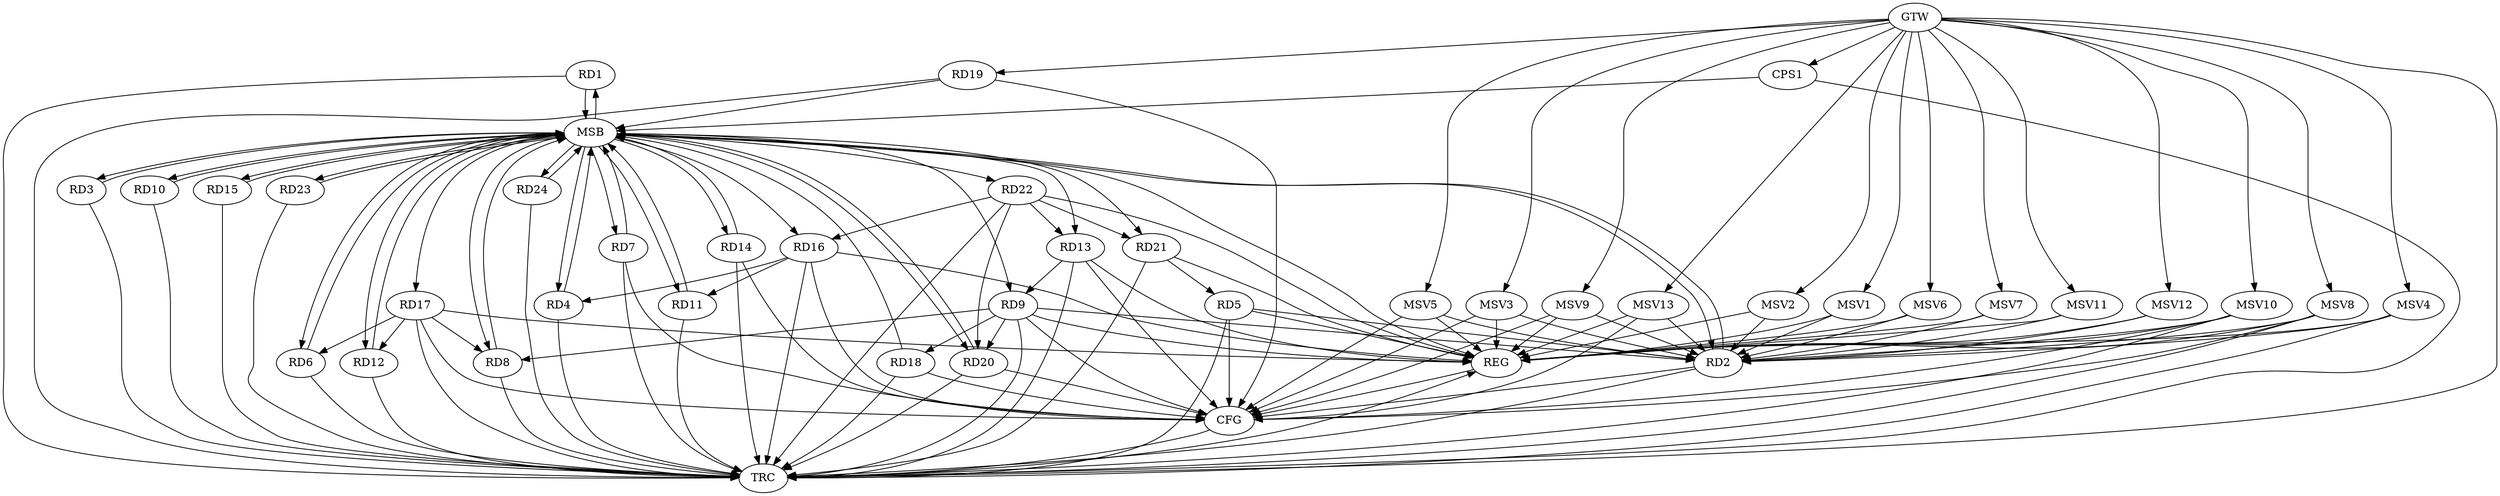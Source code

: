 strict digraph G {
  RD1 [ label="RD1" ];
  RD2 [ label="RD2" ];
  RD3 [ label="RD3" ];
  RD4 [ label="RD4" ];
  RD5 [ label="RD5" ];
  RD6 [ label="RD6" ];
  RD7 [ label="RD7" ];
  RD8 [ label="RD8" ];
  RD9 [ label="RD9" ];
  RD10 [ label="RD10" ];
  RD11 [ label="RD11" ];
  RD12 [ label="RD12" ];
  RD13 [ label="RD13" ];
  RD14 [ label="RD14" ];
  RD15 [ label="RD15" ];
  RD16 [ label="RD16" ];
  RD17 [ label="RD17" ];
  RD18 [ label="RD18" ];
  RD19 [ label="RD19" ];
  RD20 [ label="RD20" ];
  RD21 [ label="RD21" ];
  RD22 [ label="RD22" ];
  RD23 [ label="RD23" ];
  RD24 [ label="RD24" ];
  CPS1 [ label="CPS1" ];
  GTW [ label="GTW" ];
  REG [ label="REG" ];
  MSB [ label="MSB" ];
  CFG [ label="CFG" ];
  TRC [ label="TRC" ];
  MSV1 [ label="MSV1" ];
  MSV2 [ label="MSV2" ];
  MSV3 [ label="MSV3" ];
  MSV4 [ label="MSV4" ];
  MSV5 [ label="MSV5" ];
  MSV6 [ label="MSV6" ];
  MSV7 [ label="MSV7" ];
  MSV8 [ label="MSV8" ];
  MSV9 [ label="MSV9" ];
  MSV10 [ label="MSV10" ];
  MSV11 [ label="MSV11" ];
  MSV12 [ label="MSV12" ];
  MSV13 [ label="MSV13" ];
  RD5 -> RD2;
  RD9 -> RD2;
  RD16 -> RD4;
  RD21 -> RD5;
  RD17 -> RD6;
  RD9 -> RD8;
  RD17 -> RD8;
  RD13 -> RD9;
  RD9 -> RD18;
  RD9 -> RD20;
  RD16 -> RD11;
  RD17 -> RD12;
  RD22 -> RD13;
  RD22 -> RD16;
  RD22 -> RD20;
  RD22 -> RD21;
  GTW -> RD19;
  GTW -> CPS1;
  RD5 -> REG;
  RD9 -> REG;
  RD13 -> REG;
  RD16 -> REG;
  RD17 -> REG;
  RD21 -> REG;
  RD22 -> REG;
  RD1 -> MSB;
  MSB -> RD11;
  MSB -> RD12;
  MSB -> REG;
  RD2 -> MSB;
  RD3 -> MSB;
  MSB -> RD23;
  RD4 -> MSB;
  MSB -> RD1;
  MSB -> RD7;
  MSB -> RD9;
  MSB -> RD14;
  MSB -> RD17;
  RD6 -> MSB;
  RD7 -> MSB;
  MSB -> RD2;
  MSB -> RD24;
  RD8 -> MSB;
  MSB -> RD16;
  RD10 -> MSB;
  RD11 -> MSB;
  MSB -> RD15;
  MSB -> RD20;
  MSB -> RD21;
  RD12 -> MSB;
  RD14 -> MSB;
  MSB -> RD3;
  MSB -> RD4;
  MSB -> RD8;
  MSB -> RD13;
  MSB -> RD22;
  RD15 -> MSB;
  RD18 -> MSB;
  RD19 -> MSB;
  RD20 -> MSB;
  RD23 -> MSB;
  RD24 -> MSB;
  CPS1 -> MSB;
  MSB -> RD6;
  MSB -> RD10;
  RD14 -> CFG;
  RD9 -> CFG;
  RD20 -> CFG;
  RD5 -> CFG;
  RD13 -> CFG;
  RD16 -> CFG;
  RD19 -> CFG;
  RD17 -> CFG;
  RD2 -> CFG;
  RD7 -> CFG;
  RD18 -> CFG;
  REG -> CFG;
  RD1 -> TRC;
  RD2 -> TRC;
  RD3 -> TRC;
  RD4 -> TRC;
  RD5 -> TRC;
  RD6 -> TRC;
  RD7 -> TRC;
  RD8 -> TRC;
  RD9 -> TRC;
  RD10 -> TRC;
  RD11 -> TRC;
  RD12 -> TRC;
  RD13 -> TRC;
  RD14 -> TRC;
  RD15 -> TRC;
  RD16 -> TRC;
  RD17 -> TRC;
  RD18 -> TRC;
  RD19 -> TRC;
  RD20 -> TRC;
  RD21 -> TRC;
  RD22 -> TRC;
  RD23 -> TRC;
  RD24 -> TRC;
  CPS1 -> TRC;
  GTW -> TRC;
  CFG -> TRC;
  TRC -> REG;
  MSV1 -> RD2;
  MSV2 -> RD2;
  MSV3 -> RD2;
  MSV4 -> RD2;
  GTW -> MSV1;
  MSV1 -> REG;
  GTW -> MSV2;
  MSV2 -> REG;
  GTW -> MSV3;
  MSV3 -> REG;
  MSV3 -> CFG;
  GTW -> MSV4;
  MSV4 -> REG;
  MSV4 -> TRC;
  MSV5 -> RD2;
  MSV6 -> RD2;
  GTW -> MSV5;
  MSV5 -> REG;
  MSV5 -> CFG;
  GTW -> MSV6;
  MSV6 -> REG;
  MSV7 -> RD2;
  GTW -> MSV7;
  MSV7 -> REG;
  MSV8 -> RD2;
  GTW -> MSV8;
  MSV8 -> REG;
  MSV8 -> TRC;
  MSV8 -> CFG;
  MSV9 -> RD2;
  GTW -> MSV9;
  MSV9 -> REG;
  MSV9 -> CFG;
  MSV10 -> RD2;
  MSV11 -> RD2;
  GTW -> MSV10;
  MSV10 -> REG;
  MSV10 -> TRC;
  MSV10 -> CFG;
  GTW -> MSV11;
  MSV11 -> REG;
  MSV12 -> RD2;
  GTW -> MSV12;
  MSV12 -> REG;
  MSV13 -> RD2;
  GTW -> MSV13;
  MSV13 -> REG;
  MSV13 -> CFG;
}
